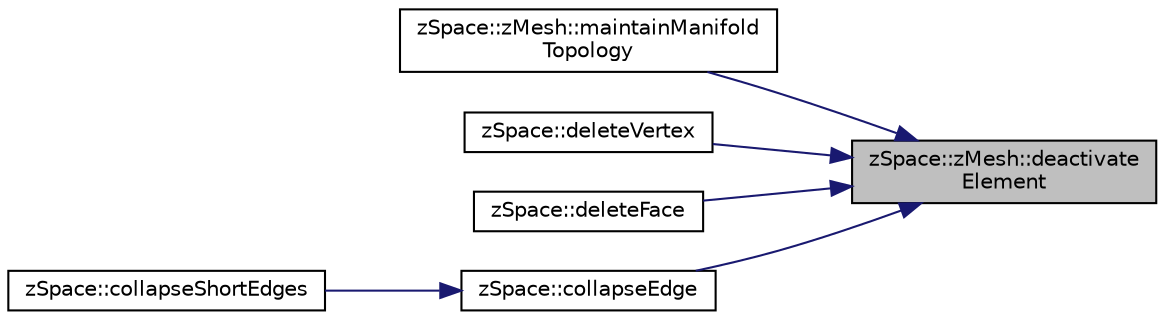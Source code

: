 digraph "zSpace::zMesh::deactivateElement"
{
 // LATEX_PDF_SIZE
  edge [fontname="Helvetica",fontsize="10",labelfontname="Helvetica",labelfontsize="10"];
  node [fontname="Helvetica",fontsize="10",shape=record];
  rankdir="RL";
  Node213 [label="zSpace::zMesh::deactivate\lElement",height=0.2,width=0.4,color="black", fillcolor="grey75", style="filled", fontcolor="black",tooltip="This method deactivates the input elements from the array connected with the input type."];
  Node213 -> Node214 [dir="back",color="midnightblue",fontsize="10",style="solid",fontname="Helvetica"];
  Node214 [label="zSpace::zMesh::maintainManifold\lTopology",height=0.2,width=0.4,color="black", fillcolor="white", style="filled",URL="$classz_space_1_1z_mesh.html#ae66609043bee62d706443ac5dc47304f",tooltip="This method cleans up the mesh to maintain manifolod topology."];
  Node213 -> Node215 [dir="back",color="midnightblue",fontsize="10",style="solid",fontname="Helvetica"];
  Node215 [label="zSpace::deleteVertex",height=0.2,width=0.4,color="black", fillcolor="white", style="filled",URL="$group__z_mesh_modifiers.html#ga20644ac4933b8ae055b0eb47a9df8420",tooltip="This method deletes the mesh vertex given by the input vertex index."];
  Node213 -> Node216 [dir="back",color="midnightblue",fontsize="10",style="solid",fontname="Helvetica"];
  Node216 [label="zSpace::deleteFace",height=0.2,width=0.4,color="black", fillcolor="white", style="filled",URL="$group__z_mesh_modifiers.html#ga24ab0fcd418ba91e387838fdc4711787",tooltip="This method deletes the mesh face given by the input face index."];
  Node213 -> Node217 [dir="back",color="midnightblue",fontsize="10",style="solid",fontname="Helvetica"];
  Node217 [label="zSpace::collapseEdge",height=0.2,width=0.4,color="black", fillcolor="white", style="filled",URL="$group__z_mesh_modifiers.html#ga77533a4e95924fa8c030ba013eef1ec6",tooltip="This method collapses an edge into a vertex."];
  Node217 -> Node218 [dir="back",color="midnightblue",fontsize="10",style="solid",fontname="Helvetica"];
  Node218 [label="zSpace::collapseShortEdges",height=0.2,width=0.4,color="black", fillcolor="white", style="filled",URL="$group__z_mesh_modifiers.html#ga14350e97740cec4f835125fb286fc071",tooltip="This method collapses an edge shorter than the given minimum edge length value if the collapsing does..."];
}
